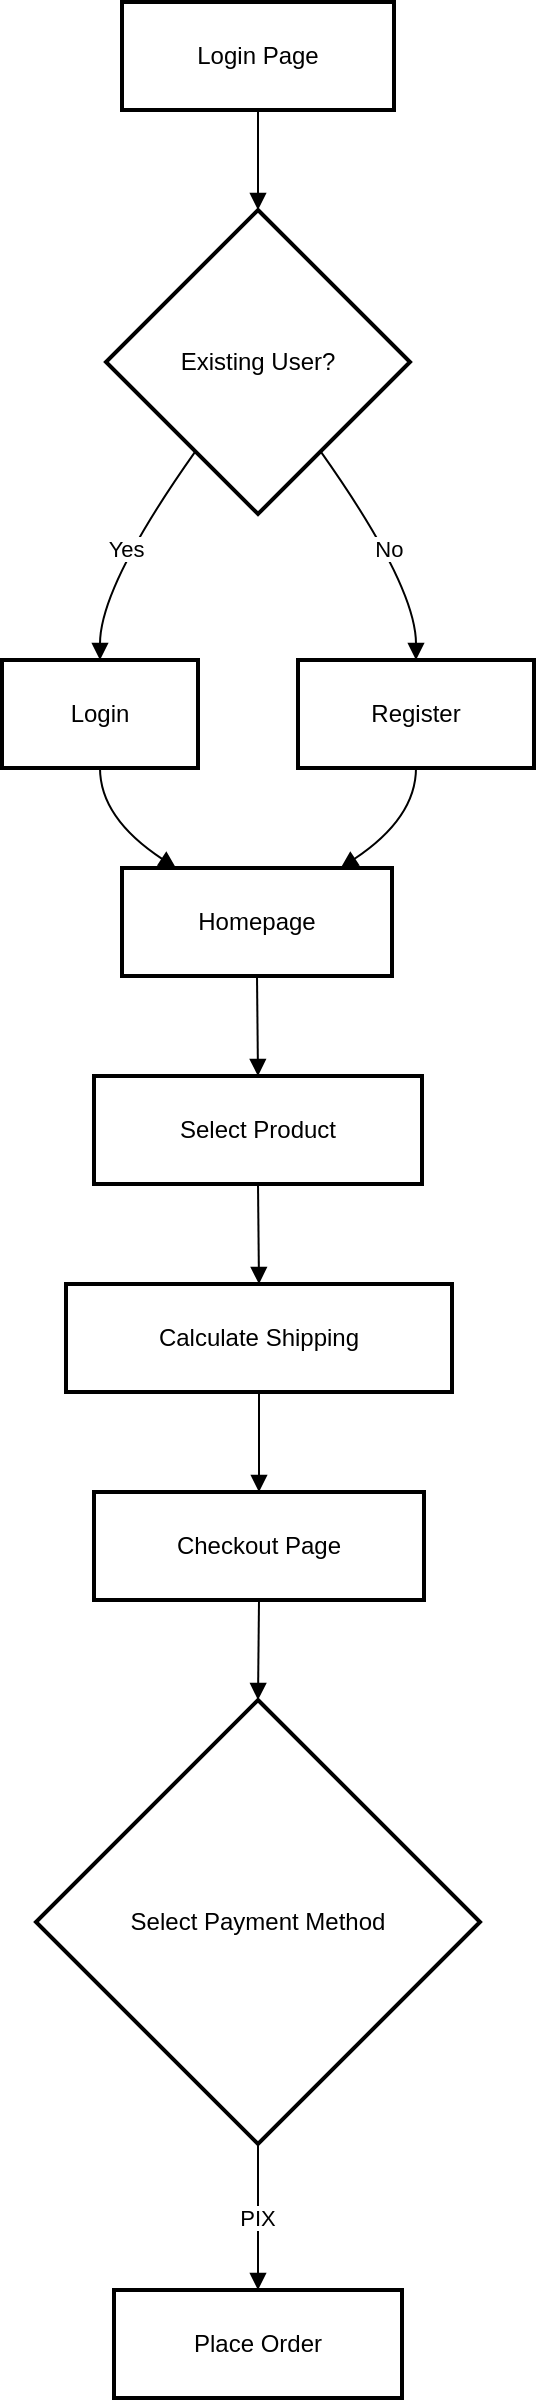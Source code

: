 <mxfile version="26.2.9">
  <diagram name="Página-1" id="fMljyBxDqG2stMHGXLJd">
    <mxGraphModel>
      <root>
        <mxCell id="0" />
        <mxCell id="1" parent="0" />
        <mxCell id="2" value="Login Page" style="whiteSpace=wrap;strokeWidth=2;" vertex="1" parent="1">
          <mxGeometry x="68" y="8" width="136" height="54" as="geometry" />
        </mxCell>
        <mxCell id="3" value="Existing User?" style="rhombus;strokeWidth=2;whiteSpace=wrap;" vertex="1" parent="1">
          <mxGeometry x="60" y="112" width="152" height="152" as="geometry" />
        </mxCell>
        <mxCell id="4" value="Login" style="whiteSpace=wrap;strokeWidth=2;" vertex="1" parent="1">
          <mxGeometry x="8" y="337" width="98" height="54" as="geometry" />
        </mxCell>
        <mxCell id="5" value="Register" style="whiteSpace=wrap;strokeWidth=2;" vertex="1" parent="1">
          <mxGeometry x="156" y="337" width="118" height="54" as="geometry" />
        </mxCell>
        <mxCell id="6" value="Homepage" style="whiteSpace=wrap;strokeWidth=2;" vertex="1" parent="1">
          <mxGeometry x="68" y="441" width="135" height="54" as="geometry" />
        </mxCell>
        <mxCell id="7" value="Select Product" style="whiteSpace=wrap;strokeWidth=2;" vertex="1" parent="1">
          <mxGeometry x="54" y="545" width="164" height="54" as="geometry" />
        </mxCell>
        <mxCell id="8" value="Calculate Shipping" style="whiteSpace=wrap;strokeWidth=2;" vertex="1" parent="1">
          <mxGeometry x="40" y="649" width="193" height="54" as="geometry" />
        </mxCell>
        <mxCell id="9" value="Checkout Page" style="whiteSpace=wrap;strokeWidth=2;" vertex="1" parent="1">
          <mxGeometry x="54" y="753" width="165" height="54" as="geometry" />
        </mxCell>
        <mxCell id="10" value="Select Payment Method" style="rhombus;strokeWidth=2;whiteSpace=wrap;" vertex="1" parent="1">
          <mxGeometry x="25" y="857" width="222" height="222" as="geometry" />
        </mxCell>
        <mxCell id="11" value="Place Order" style="whiteSpace=wrap;strokeWidth=2;" vertex="1" parent="1">
          <mxGeometry x="64" y="1152" width="144" height="54" as="geometry" />
        </mxCell>
        <mxCell id="12" value="" style="curved=1;startArrow=none;endArrow=block;exitX=0.5;exitY=1;entryX=0.5;entryY=0;" edge="1" parent="1" source="2" target="3">
          <mxGeometry relative="1" as="geometry">
            <Array as="points" />
          </mxGeometry>
        </mxCell>
        <mxCell id="13" value="Yes" style="curved=1;startArrow=none;endArrow=block;exitX=0.15;exitY=1;entryX=0.5;entryY=0;" edge="1" parent="1" source="3" target="4">
          <mxGeometry relative="1" as="geometry">
            <Array as="points">
              <mxPoint x="57" y="300" />
            </Array>
          </mxGeometry>
        </mxCell>
        <mxCell id="14" value="No" style="curved=1;startArrow=none;endArrow=block;exitX=0.85;exitY=1;entryX=0.5;entryY=0;" edge="1" parent="1" source="3" target="5">
          <mxGeometry relative="1" as="geometry">
            <Array as="points">
              <mxPoint x="215" y="300" />
            </Array>
          </mxGeometry>
        </mxCell>
        <mxCell id="15" value="" style="curved=1;startArrow=none;endArrow=block;exitX=0.5;exitY=1;entryX=0.2;entryY=0;" edge="1" parent="1" source="4" target="6">
          <mxGeometry relative="1" as="geometry">
            <Array as="points">
              <mxPoint x="57" y="416" />
            </Array>
          </mxGeometry>
        </mxCell>
        <mxCell id="16" value="" style="curved=1;startArrow=none;endArrow=block;exitX=0.5;exitY=1;entryX=0.81;entryY=0;" edge="1" parent="1" source="5" target="6">
          <mxGeometry relative="1" as="geometry">
            <Array as="points">
              <mxPoint x="215" y="416" />
            </Array>
          </mxGeometry>
        </mxCell>
        <mxCell id="17" value="" style="curved=1;startArrow=none;endArrow=block;exitX=0.5;exitY=1;entryX=0.5;entryY=0;" edge="1" parent="1" source="6" target="7">
          <mxGeometry relative="1" as="geometry">
            <Array as="points" />
          </mxGeometry>
        </mxCell>
        <mxCell id="18" value="" style="curved=1;startArrow=none;endArrow=block;exitX=0.5;exitY=1;entryX=0.5;entryY=0;" edge="1" parent="1" source="7" target="8">
          <mxGeometry relative="1" as="geometry">
            <Array as="points" />
          </mxGeometry>
        </mxCell>
        <mxCell id="19" value="" style="curved=1;startArrow=none;endArrow=block;exitX=0.5;exitY=1;entryX=0.5;entryY=0;" edge="1" parent="1" source="8" target="9">
          <mxGeometry relative="1" as="geometry">
            <Array as="points" />
          </mxGeometry>
        </mxCell>
        <mxCell id="20" value="" style="curved=1;startArrow=none;endArrow=block;exitX=0.5;exitY=1;entryX=0.5;entryY=0;" edge="1" parent="1" source="9" target="10">
          <mxGeometry relative="1" as="geometry">
            <Array as="points" />
          </mxGeometry>
        </mxCell>
        <mxCell id="21" value="PIX" style="curved=1;startArrow=none;endArrow=block;exitX=0.5;exitY=1;entryX=0.5;entryY=0;" edge="1" parent="1" source="10" target="11">
          <mxGeometry relative="1" as="geometry">
            <Array as="points" />
          </mxGeometry>
        </mxCell>
      </root>
    </mxGraphModel>
  </diagram>
</mxfile>
